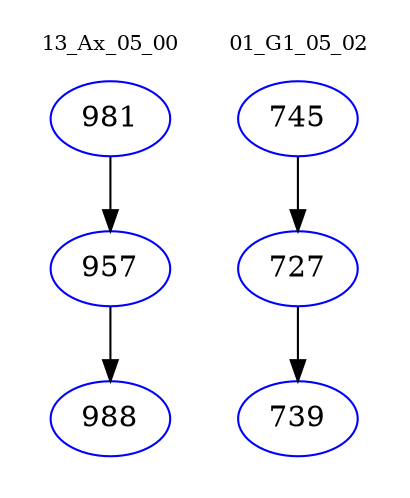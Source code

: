 digraph{
subgraph cluster_0 {
color = white
label = "13_Ax_05_00";
fontsize=10;
T0_981 [label="981", color="blue"]
T0_981 -> T0_957 [color="black"]
T0_957 [label="957", color="blue"]
T0_957 -> T0_988 [color="black"]
T0_988 [label="988", color="blue"]
}
subgraph cluster_1 {
color = white
label = "01_G1_05_02";
fontsize=10;
T1_745 [label="745", color="blue"]
T1_745 -> T1_727 [color="black"]
T1_727 [label="727", color="blue"]
T1_727 -> T1_739 [color="black"]
T1_739 [label="739", color="blue"]
}
}
